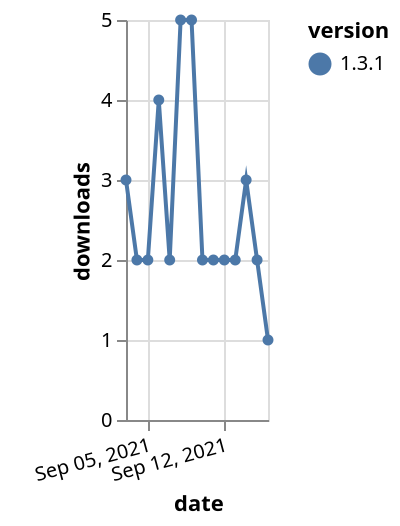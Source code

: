 {"$schema": "https://vega.github.io/schema/vega-lite/v5.json", "description": "A simple bar chart with embedded data.", "data": {"values": [{"date": "2021-09-03", "total": 3103, "delta": 3, "version": "1.3.1"}, {"date": "2021-09-04", "total": 3105, "delta": 2, "version": "1.3.1"}, {"date": "2021-09-05", "total": 3107, "delta": 2, "version": "1.3.1"}, {"date": "2021-09-06", "total": 3111, "delta": 4, "version": "1.3.1"}, {"date": "2021-09-07", "total": 3113, "delta": 2, "version": "1.3.1"}, {"date": "2021-09-08", "total": 3118, "delta": 5, "version": "1.3.1"}, {"date": "2021-09-09", "total": 3123, "delta": 5, "version": "1.3.1"}, {"date": "2021-09-10", "total": 3125, "delta": 2, "version": "1.3.1"}, {"date": "2021-09-11", "total": 3127, "delta": 2, "version": "1.3.1"}, {"date": "2021-09-12", "total": 3129, "delta": 2, "version": "1.3.1"}, {"date": "2021-09-13", "total": 3131, "delta": 2, "version": "1.3.1"}, {"date": "2021-09-14", "total": 3134, "delta": 3, "version": "1.3.1"}, {"date": "2021-09-15", "total": 3136, "delta": 2, "version": "1.3.1"}, {"date": "2021-09-16", "total": 3137, "delta": 1, "version": "1.3.1"}]}, "width": "container", "mark": {"type": "line", "point": {"filled": true}}, "encoding": {"x": {"field": "date", "type": "temporal", "timeUnit": "yearmonthdate", "title": "date", "axis": {"labelAngle": -15}}, "y": {"field": "delta", "type": "quantitative", "title": "downloads"}, "color": {"field": "version", "type": "nominal"}, "tooltip": {"field": "delta"}}}
